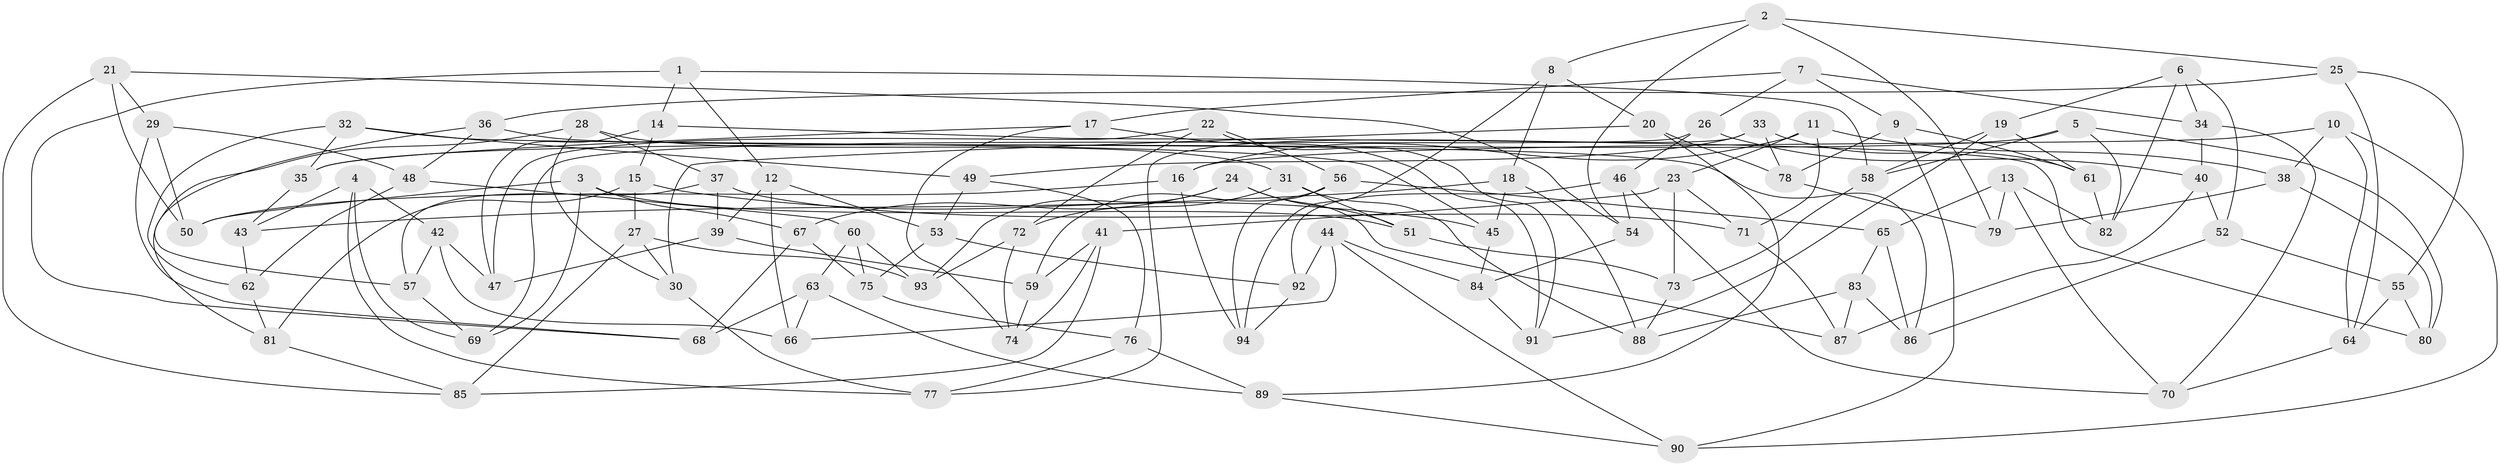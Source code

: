 // coarse degree distribution, {4: 0.3898305084745763, 5: 0.15254237288135594, 6: 0.4406779661016949, 3: 0.01694915254237288}
// Generated by graph-tools (version 1.1) at 2025/24/03/03/25 07:24:25]
// undirected, 94 vertices, 188 edges
graph export_dot {
graph [start="1"]
  node [color=gray90,style=filled];
  1;
  2;
  3;
  4;
  5;
  6;
  7;
  8;
  9;
  10;
  11;
  12;
  13;
  14;
  15;
  16;
  17;
  18;
  19;
  20;
  21;
  22;
  23;
  24;
  25;
  26;
  27;
  28;
  29;
  30;
  31;
  32;
  33;
  34;
  35;
  36;
  37;
  38;
  39;
  40;
  41;
  42;
  43;
  44;
  45;
  46;
  47;
  48;
  49;
  50;
  51;
  52;
  53;
  54;
  55;
  56;
  57;
  58;
  59;
  60;
  61;
  62;
  63;
  64;
  65;
  66;
  67;
  68;
  69;
  70;
  71;
  72;
  73;
  74;
  75;
  76;
  77;
  78;
  79;
  80;
  81;
  82;
  83;
  84;
  85;
  86;
  87;
  88;
  89;
  90;
  91;
  92;
  93;
  94;
  1 -- 12;
  1 -- 58;
  1 -- 14;
  1 -- 68;
  2 -- 8;
  2 -- 25;
  2 -- 79;
  2 -- 54;
  3 -- 69;
  3 -- 51;
  3 -- 50;
  3 -- 67;
  4 -- 77;
  4 -- 69;
  4 -- 43;
  4 -- 42;
  5 -- 35;
  5 -- 80;
  5 -- 58;
  5 -- 82;
  6 -- 82;
  6 -- 52;
  6 -- 19;
  6 -- 34;
  7 -- 26;
  7 -- 17;
  7 -- 34;
  7 -- 9;
  8 -- 94;
  8 -- 18;
  8 -- 20;
  9 -- 61;
  9 -- 90;
  9 -- 78;
  10 -- 64;
  10 -- 38;
  10 -- 16;
  10 -- 90;
  11 -- 16;
  11 -- 71;
  11 -- 23;
  11 -- 38;
  12 -- 53;
  12 -- 39;
  12 -- 66;
  13 -- 82;
  13 -- 65;
  13 -- 70;
  13 -- 79;
  14 -- 15;
  14 -- 47;
  14 -- 80;
  15 -- 81;
  15 -- 27;
  15 -- 45;
  16 -- 50;
  16 -- 94;
  17 -- 91;
  17 -- 74;
  17 -- 35;
  18 -- 45;
  18 -- 88;
  18 -- 43;
  19 -- 58;
  19 -- 61;
  19 -- 91;
  20 -- 30;
  20 -- 78;
  20 -- 89;
  21 -- 54;
  21 -- 85;
  21 -- 50;
  21 -- 29;
  22 -- 72;
  22 -- 47;
  22 -- 91;
  22 -- 56;
  23 -- 73;
  23 -- 71;
  23 -- 41;
  24 -- 93;
  24 -- 67;
  24 -- 87;
  24 -- 51;
  25 -- 55;
  25 -- 36;
  25 -- 64;
  26 -- 46;
  26 -- 69;
  26 -- 40;
  27 -- 93;
  27 -- 85;
  27 -- 30;
  28 -- 30;
  28 -- 81;
  28 -- 37;
  28 -- 31;
  29 -- 68;
  29 -- 48;
  29 -- 50;
  30 -- 77;
  31 -- 72;
  31 -- 88;
  31 -- 51;
  32 -- 45;
  32 -- 62;
  32 -- 49;
  32 -- 35;
  33 -- 49;
  33 -- 78;
  33 -- 61;
  33 -- 77;
  34 -- 70;
  34 -- 40;
  35 -- 43;
  36 -- 86;
  36 -- 57;
  36 -- 48;
  37 -- 39;
  37 -- 57;
  37 -- 71;
  38 -- 79;
  38 -- 80;
  39 -- 47;
  39 -- 59;
  40 -- 87;
  40 -- 52;
  41 -- 85;
  41 -- 74;
  41 -- 59;
  42 -- 57;
  42 -- 47;
  42 -- 66;
  43 -- 62;
  44 -- 92;
  44 -- 66;
  44 -- 90;
  44 -- 84;
  45 -- 84;
  46 -- 92;
  46 -- 70;
  46 -- 54;
  48 -- 60;
  48 -- 62;
  49 -- 76;
  49 -- 53;
  51 -- 73;
  52 -- 55;
  52 -- 86;
  53 -- 75;
  53 -- 92;
  54 -- 84;
  55 -- 80;
  55 -- 64;
  56 -- 94;
  56 -- 65;
  56 -- 59;
  57 -- 69;
  58 -- 73;
  59 -- 74;
  60 -- 75;
  60 -- 93;
  60 -- 63;
  61 -- 82;
  62 -- 81;
  63 -- 89;
  63 -- 66;
  63 -- 68;
  64 -- 70;
  65 -- 83;
  65 -- 86;
  67 -- 75;
  67 -- 68;
  71 -- 87;
  72 -- 74;
  72 -- 93;
  73 -- 88;
  75 -- 76;
  76 -- 77;
  76 -- 89;
  78 -- 79;
  81 -- 85;
  83 -- 87;
  83 -- 86;
  83 -- 88;
  84 -- 91;
  89 -- 90;
  92 -- 94;
}
